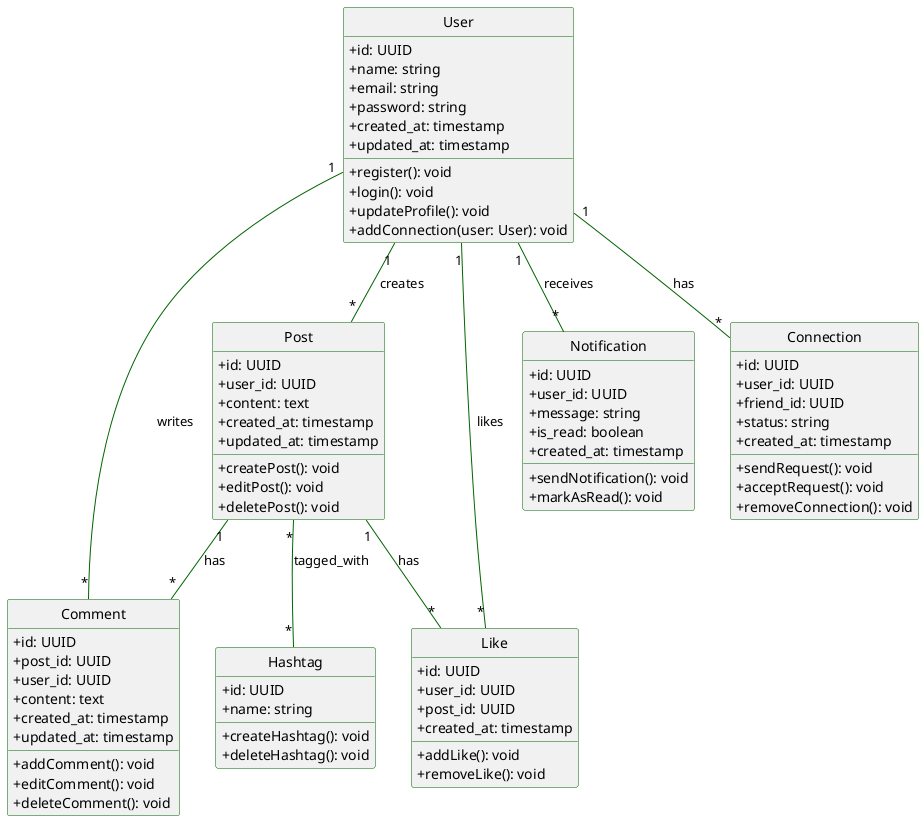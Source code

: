 @startuml zbelboula

skinparam classAttributeIconSize 0
hide circle
skinparam class {
    BorderColor DarkGreen
    ArrowColor DarkGreen
}

class User {
    +id: UUID
    +name: string
    +email: string
    +password: string
    +created_at: timestamp
    +updated_at: timestamp
    +register(): void
    +login(): void
    +updateProfile(): void
    +addConnection(user: User): void
}

class Post {
    +id: UUID
    +user_id: UUID
    +content: text
    +created_at: timestamp
    +updated_at: timestamp
    +createPost(): void
    +editPost(): void
    +deletePost(): void
}

class Comment {
    +id: UUID
    +post_id: UUID
    +user_id: UUID
    +content: text
    +created_at: timestamp
    +updated_at: timestamp
    +addComment(): void
    +editComment(): void
    +deleteComment(): void
}

class Like {
    +id: UUID
    +user_id: UUID
    +post_id: UUID
    +created_at: timestamp
    +addLike(): void
    +removeLike(): void
}

class Notification {
    +id: UUID
    +user_id: UUID
    +message: string
    +is_read: boolean
    +created_at: timestamp
    +sendNotification(): void
    +markAsRead(): void
}

class Connection {
    +id: UUID
    +user_id: UUID
    +friend_id: UUID
    +status: string
    +created_at: timestamp
    +sendRequest(): void
    +acceptRequest(): void
    +removeConnection(): void
}

class Hashtag {
    +id: UUID
    +name: string
    +createHashtag(): void
    +deleteHashtag(): void
}

User "1" -- "*" Post: creates
User "1" -- "*" Comment: writes
User "1" -- "*" Like: likes
User "1" -- "*" Notification: receives
User "1" -- "*" Connection: has
Post "1" -- "*" Comment: has
Post "1" -- "*" Like: has
Post "*" -- "*" Hashtag: tagged_with

@enduml
